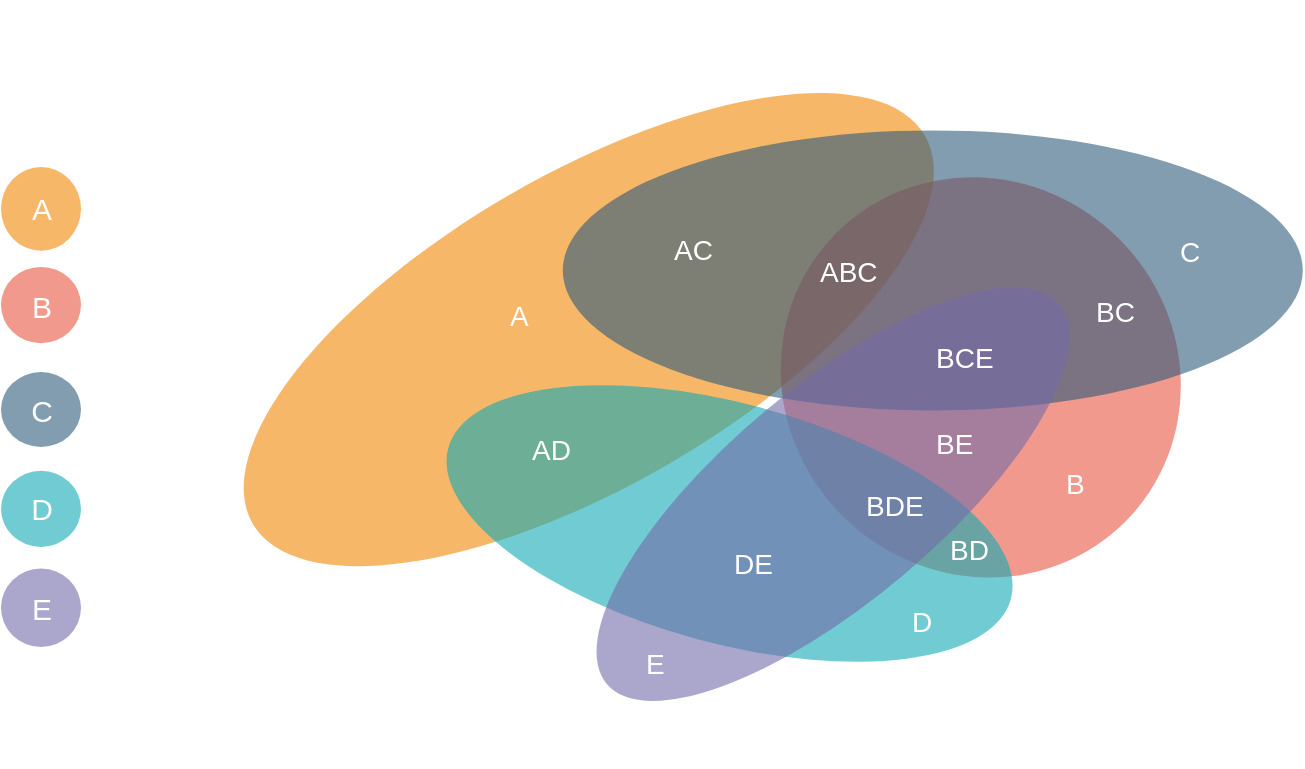 <mxfile version="14.6.13" type="github"><diagram id="3228e29e-7158-1315-38df-8450db1d8a1d" name="Page-1"><mxGraphModel dx="1408" dy="748" grid="1" gridSize="10" guides="1" tooltips="1" connect="1" arrows="1" fold="1" page="1" pageScale="1" pageWidth="1169" pageHeight="827" background="none" math="0" shadow="0"><root><mxCell id="0"/><mxCell id="1" parent="0"/><mxCell id="21541" value="" style="ellipse;whiteSpace=wrap;rotation=-30;fillColor=#F08705;opacity=60;strokeColor=none;html=1;" parent="1" vertex="1"><mxGeometry x="320.341" y="256.623" width="388.081" height="156.376" as="geometry"/></mxCell><mxCell id="21542" value="" style="ellipse;whiteSpace=wrap;rotation=135;fillColor=#E85642;opacity=60;strokeColor=none;html=1;" parent="1" vertex="1"><mxGeometry x="612.463" y="256.562" width="195.802" height="204.28" as="geometry"/></mxCell><mxCell id="21543" value="" style="ellipse;whiteSpace=wrap;fillColor=#2F5B7C;opacity=60;strokeColor=none;html=1;" parent="1" vertex="1"><mxGeometry x="501.38" y="235.217" width="370" height="140" as="geometry"/></mxCell><mxCell id="21544" value="" style="ellipse;whiteSpace=wrap;fillColor=#12AAB5;opacity=60;strokeColor=none;rotation=15;html=1;" parent="1" vertex="1"><mxGeometry x="439.158" y="371.753" width="291.24" height="120" as="geometry"/></mxCell><mxCell id="21545" value="" style="ellipse;whiteSpace=wrap;rotation=-40;fillColor=#736CA8;opacity=60;strokeColor=none;html=1;" parent="1" vertex="1"><mxGeometry x="488.844" y="363.382" width="295.401" height="107.284" as="geometry"/></mxCell><mxCell id="21546" value="A" style="text;spacingTop=-5;fontStyle=0;fontSize=14;html=1;fontColor=#FFFFFF;" parent="1" vertex="1"><mxGeometry x="472.5" y="318.408" width="30" height="20" as="geometry"/></mxCell><mxCell id="21547" value="B" style="text;spacingTop=-5;fontStyle=0;fontSize=14;html=1;fontColor=#FFFFFF;" parent="1" vertex="1"><mxGeometry x="750.5" y="401.56" width="30" height="20" as="geometry"/></mxCell><mxCell id="21548" value="C" style="text;spacingTop=-5;fontStyle=0;fontSize=14;html=1;fontColor=#FFFFFF;" parent="1" vertex="1"><mxGeometry x="808.265" y="286.408" width="30" height="20" as="geometry"/></mxCell><mxCell id="21549" value="D" style="text;spacingTop=-5;fontStyle=0;fontSize=14;html=1;fontColor=#FFFFFF;" parent="1" vertex="1"><mxGeometry x="674.38" y="470.667" width="30" height="20" as="geometry"/></mxCell><mxCell id="21550" value="E" style="text;spacingTop=-5;fontStyle=0;fontSize=14;html=1;fontColor=#FFFFFF;" parent="1" vertex="1"><mxGeometry x="540.5" y="491.753" width="30" height="20" as="geometry"/></mxCell><mxCell id="21551" value="AC" style="text;spacingTop=-5;fontStyle=0;fontSize=14;html=1;fontColor=#FFFFFF;" parent="1" vertex="1"><mxGeometry x="554.778" y="284.5" width="30" height="20" as="geometry"/></mxCell><mxCell id="21552" value="BC" style="text;spacingTop=-5;fontStyle=0;fontSize=14;html=1;fontColor=#FFFFFF;" parent="1" vertex="1"><mxGeometry x="765.5" y="316.408" width="30" height="20" as="geometry"/></mxCell><mxCell id="21553" value="ABC" style="text;spacingTop=-5;fontStyle=0;fontSize=14;html=1;fontColor=#FFFFFF;" parent="1" vertex="1"><mxGeometry x="628.38" y="296.408" width="30" height="20" as="geometry"/></mxCell><mxCell id="21554" value="BCE" style="text;spacingTop=-5;fontStyle=0;fontSize=14;html=1;fontColor=#FFFFFF;" parent="1" vertex="1"><mxGeometry x="686.38" y="338.702" width="30" height="20" as="geometry"/></mxCell><mxCell id="21555" value="BE" style="text;spacingTop=-5;fontStyle=0;fontSize=14;html=1;fontColor=#FFFFFF;" parent="1" vertex="1"><mxGeometry x="686.38" y="381.56" width="30" height="20" as="geometry"/></mxCell><mxCell id="21556" value="BD" style="text;spacingTop=-5;fontStyle=0;fontSize=14;html=1;fontColor=#FFFFFF;" parent="1" vertex="1"><mxGeometry x="693.364" y="434.842" width="30" height="20" as="geometry"/></mxCell><mxCell id="21557" value="BDE" style="text;spacingTop=-5;fontStyle=0;fontSize=14;html=1;fontColor=#FFFFFF;" parent="1" vertex="1"><mxGeometry x="650.5" y="412.999" width="30" height="20" as="geometry"/></mxCell><mxCell id="21558" value="AD" style="text;spacingTop=-5;fontStyle=0;fontSize=14;html=1;fontColor=#FFFFFF;" parent="1" vertex="1"><mxGeometry x="484.381" y="384.899" width="30" height="20" as="geometry"/></mxCell><mxCell id="21559" value="DE" style="text;spacingTop=-5;fontStyle=0;fontSize=14;html=1;fontColor=#FFFFFF;" parent="1" vertex="1"><mxGeometry x="584.778" y="441.56" width="30" height="20" as="geometry"/></mxCell><mxCell id="21560" value="A" style="ellipse;whiteSpace=wrap;rotation=0;fillColor=#f08705;opacity=60;strokeColor=none;html=1;gradientColor=none;fontSize=15;fontColor=#FFFFFF;" parent="1" vertex="1"><mxGeometry x="220.5" y="253.485" width="40.0" height="41.869" as="geometry"/></mxCell><mxCell id="21561" value="B" style="ellipse;whiteSpace=wrap;rotation=0;fillColor=#e85642;opacity=60;strokeColor=none;html=1;fontSize=15;fontColor=#FFFFFF;" parent="1" vertex="1"><mxGeometry x="220.5" y="303.485" width="40" height="38.092" as="geometry"/></mxCell><mxCell id="21562" value="C" style="ellipse;whiteSpace=wrap;fillColor=#2f5b7c;opacity=60;strokeColor=none;html=1;fontSize=15;fontColor=#FFFFFF;" parent="1" vertex="1"><mxGeometry x="220.5" y="356.061" width="40" height="37.423" as="geometry"/></mxCell><mxCell id="21563" value="D" style="ellipse;whiteSpace=wrap;fillColor=#12aab5;opacity=60;strokeColor=none;html=1;fontSize=15;fontColor=#FFFFFF;" parent="1" vertex="1"><mxGeometry x="220.5" y="405.392" width="40" height="38.092" as="geometry"/></mxCell><mxCell id="21564" value="E" style="ellipse;whiteSpace=wrap;rotation=0;fillColor=#736ca8;opacity=60;strokeColor=none;html=1;fontSize=15;fontColor=#FFFFFF;" parent="1" vertex="1"><mxGeometry x="220.5" y="454.283" width="40.0" height="39.202" as="geometry"/></mxCell></root></mxGraphModel></diagram></mxfile>
